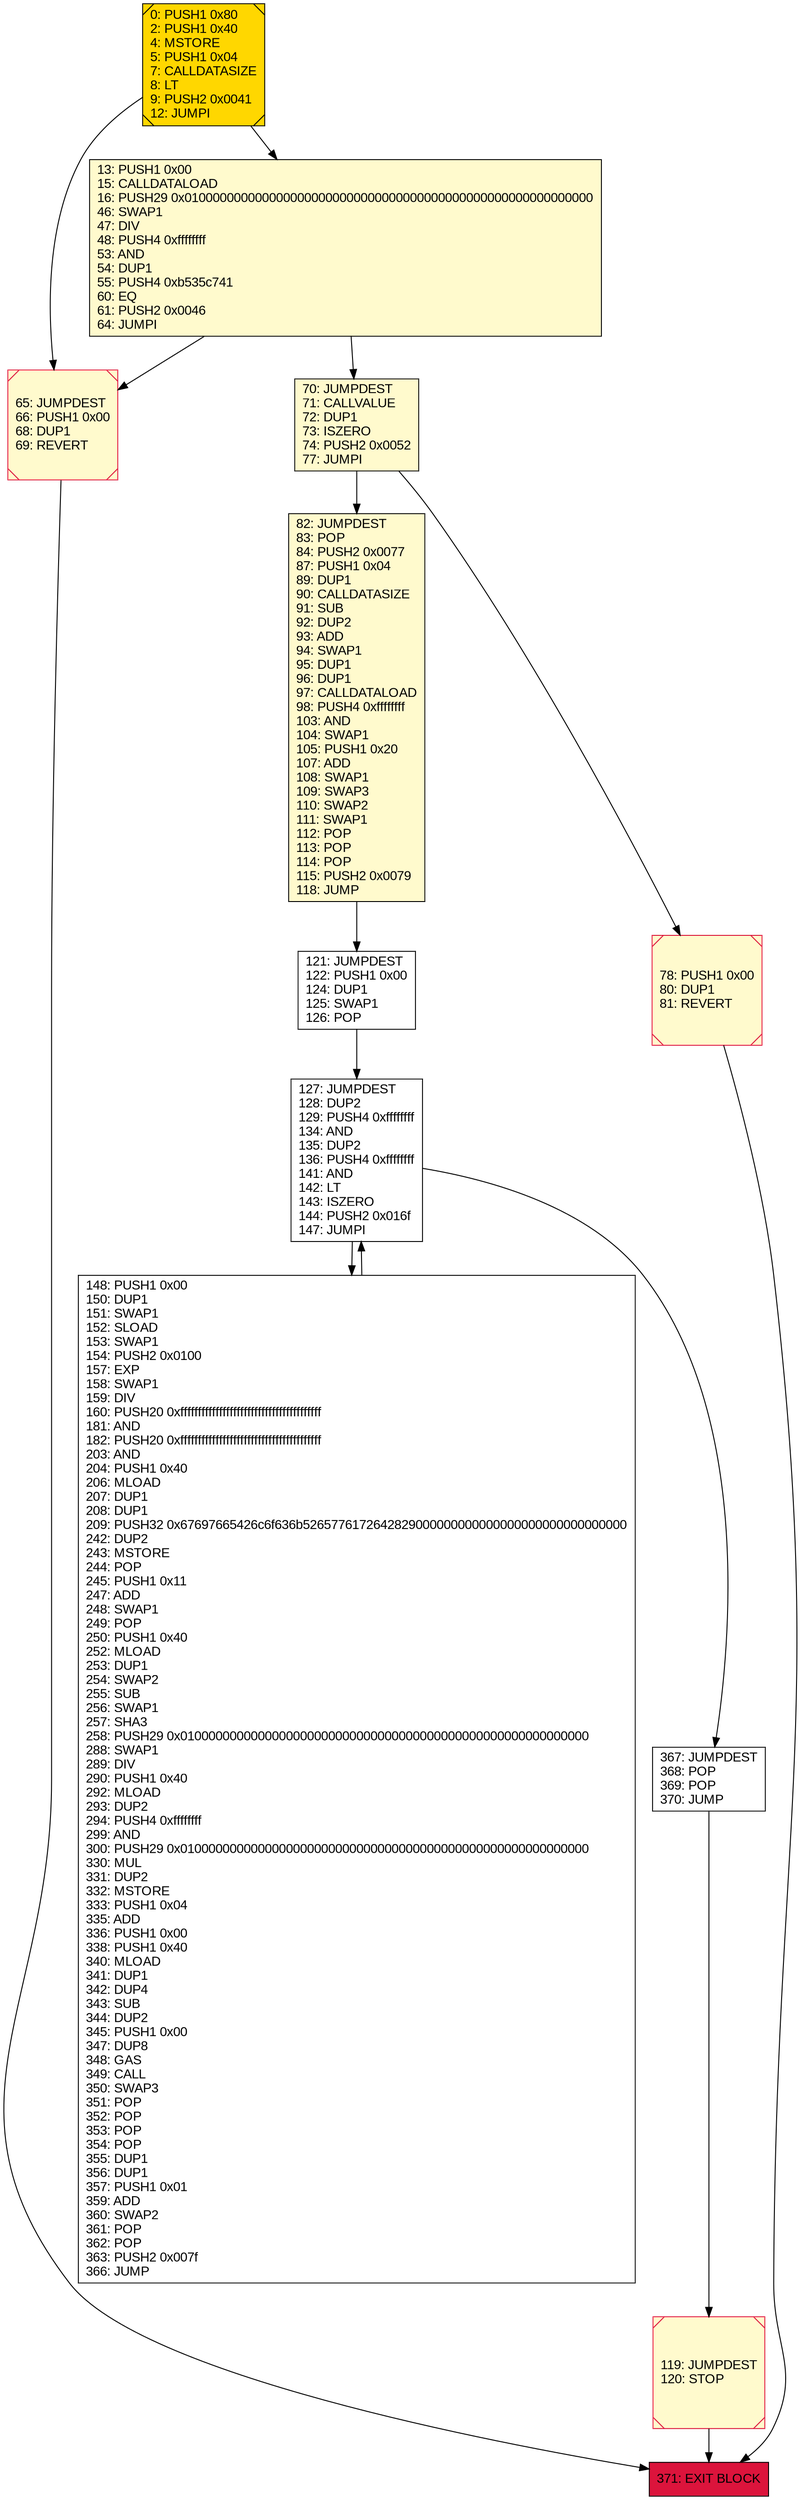 digraph G {
bgcolor=transparent rankdir=UD;
node [shape=box style=filled color=black fillcolor=white fontname=arial fontcolor=black];
82 [label="82: JUMPDEST\l83: POP\l84: PUSH2 0x0077\l87: PUSH1 0x04\l89: DUP1\l90: CALLDATASIZE\l91: SUB\l92: DUP2\l93: ADD\l94: SWAP1\l95: DUP1\l96: DUP1\l97: CALLDATALOAD\l98: PUSH4 0xffffffff\l103: AND\l104: SWAP1\l105: PUSH1 0x20\l107: ADD\l108: SWAP1\l109: SWAP3\l110: SWAP2\l111: SWAP1\l112: POP\l113: POP\l114: POP\l115: PUSH2 0x0079\l118: JUMP\l" fillcolor=lemonchiffon ];
121 [label="121: JUMPDEST\l122: PUSH1 0x00\l124: DUP1\l125: SWAP1\l126: POP\l" ];
371 [label="371: EXIT BLOCK\l" fillcolor=crimson ];
119 [label="119: JUMPDEST\l120: STOP\l" fillcolor=lemonchiffon shape=Msquare color=crimson ];
65 [label="65: JUMPDEST\l66: PUSH1 0x00\l68: DUP1\l69: REVERT\l" fillcolor=lemonchiffon shape=Msquare color=crimson ];
367 [label="367: JUMPDEST\l368: POP\l369: POP\l370: JUMP\l" ];
0 [label="0: PUSH1 0x80\l2: PUSH1 0x40\l4: MSTORE\l5: PUSH1 0x04\l7: CALLDATASIZE\l8: LT\l9: PUSH2 0x0041\l12: JUMPI\l" fillcolor=lemonchiffon shape=Msquare fillcolor=gold ];
148 [label="148: PUSH1 0x00\l150: DUP1\l151: SWAP1\l152: SLOAD\l153: SWAP1\l154: PUSH2 0x0100\l157: EXP\l158: SWAP1\l159: DIV\l160: PUSH20 0xffffffffffffffffffffffffffffffffffffffff\l181: AND\l182: PUSH20 0xffffffffffffffffffffffffffffffffffffffff\l203: AND\l204: PUSH1 0x40\l206: MLOAD\l207: DUP1\l208: DUP1\l209: PUSH32 0x67697665426c6f636b5265776172642829000000000000000000000000000000\l242: DUP2\l243: MSTORE\l244: POP\l245: PUSH1 0x11\l247: ADD\l248: SWAP1\l249: POP\l250: PUSH1 0x40\l252: MLOAD\l253: DUP1\l254: SWAP2\l255: SUB\l256: SWAP1\l257: SHA3\l258: PUSH29 0x0100000000000000000000000000000000000000000000000000000000\l288: SWAP1\l289: DIV\l290: PUSH1 0x40\l292: MLOAD\l293: DUP2\l294: PUSH4 0xffffffff\l299: AND\l300: PUSH29 0x0100000000000000000000000000000000000000000000000000000000\l330: MUL\l331: DUP2\l332: MSTORE\l333: PUSH1 0x04\l335: ADD\l336: PUSH1 0x00\l338: PUSH1 0x40\l340: MLOAD\l341: DUP1\l342: DUP4\l343: SUB\l344: DUP2\l345: PUSH1 0x00\l347: DUP8\l348: GAS\l349: CALL\l350: SWAP3\l351: POP\l352: POP\l353: POP\l354: POP\l355: DUP1\l356: DUP1\l357: PUSH1 0x01\l359: ADD\l360: SWAP2\l361: POP\l362: POP\l363: PUSH2 0x007f\l366: JUMP\l" ];
13 [label="13: PUSH1 0x00\l15: CALLDATALOAD\l16: PUSH29 0x0100000000000000000000000000000000000000000000000000000000\l46: SWAP1\l47: DIV\l48: PUSH4 0xffffffff\l53: AND\l54: DUP1\l55: PUSH4 0xb535c741\l60: EQ\l61: PUSH2 0x0046\l64: JUMPI\l" fillcolor=lemonchiffon ];
127 [label="127: JUMPDEST\l128: DUP2\l129: PUSH4 0xffffffff\l134: AND\l135: DUP2\l136: PUSH4 0xffffffff\l141: AND\l142: LT\l143: ISZERO\l144: PUSH2 0x016f\l147: JUMPI\l" ];
70 [label="70: JUMPDEST\l71: CALLVALUE\l72: DUP1\l73: ISZERO\l74: PUSH2 0x0052\l77: JUMPI\l" fillcolor=lemonchiffon ];
78 [label="78: PUSH1 0x00\l80: DUP1\l81: REVERT\l" fillcolor=lemonchiffon shape=Msquare color=crimson ];
82 -> 121;
70 -> 78;
127 -> 148;
148 -> 127;
367 -> 119;
127 -> 367;
0 -> 65;
119 -> 371;
0 -> 13;
13 -> 70;
65 -> 371;
78 -> 371;
121 -> 127;
70 -> 82;
13 -> 65;
}